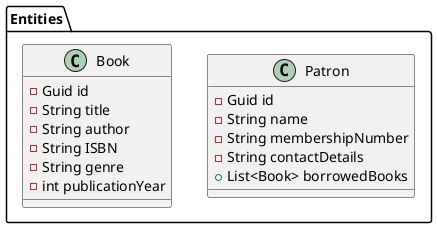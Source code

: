 @startuml Entities

package "Entities" {
    class Patron {
        -Guid id
        -String name
        -String membershipNumber
        -String contactDetails
        +List<Book> borrowedBooks
    }

    class Book {
        -Guid id
        -String title
        -String author
        -String ISBN
        -String genre
        -int publicationYear
    }
}

@enduml
